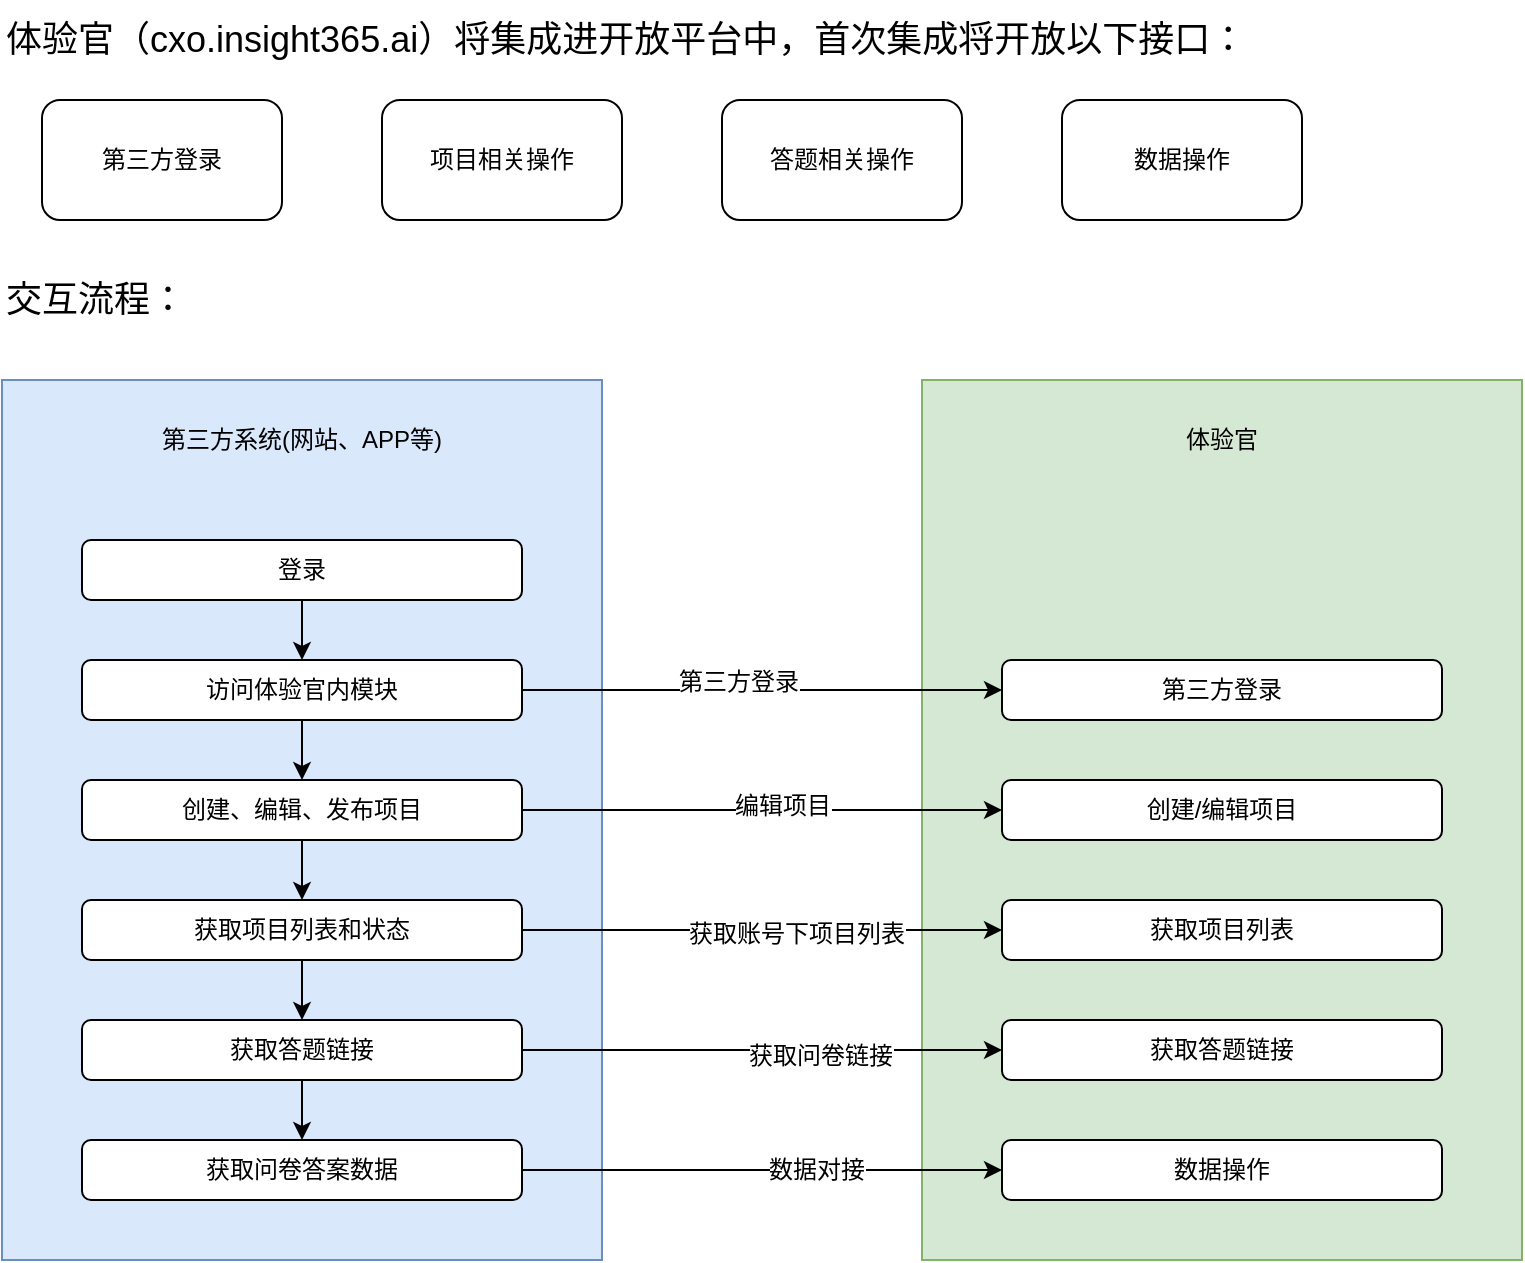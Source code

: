 <mxfile version="12.1.3" type="github" pages="1">
  <diagram id="HFB67nLXNsSxKryIQF91" name="Page-1">
    <mxGraphModel dx="885" dy="1772" grid="1" gridSize="10" guides="1" tooltips="1" connect="1" arrows="1" fold="1" page="1" pageScale="1" pageWidth="827" pageHeight="1169" math="0" shadow="0">
      <root>
        <mxCell id="0"/>
        <mxCell id="1" parent="0"/>
        <mxCell id="ypmYhKp9ZN-4LEL1DR35-29" value="" style="rounded=0;whiteSpace=wrap;html=1;fillColor=#d5e8d4;strokeColor=#82b366;" vertex="1" parent="1">
          <mxGeometry x="520" y="20" width="300" height="440" as="geometry"/>
        </mxCell>
        <mxCell id="ypmYhKp9ZN-4LEL1DR35-28" value="" style="rounded=0;whiteSpace=wrap;html=1;fillColor=#dae8fc;strokeColor=#6c8ebf;" vertex="1" parent="1">
          <mxGeometry x="60" y="20" width="300" height="440" as="geometry"/>
        </mxCell>
        <mxCell id="ypmYhKp9ZN-4LEL1DR35-11" style="edgeStyle=orthogonalEdgeStyle;rounded=0;orthogonalLoop=1;jettySize=auto;html=1;exitX=0.5;exitY=1;exitDx=0;exitDy=0;entryX=0.5;entryY=0;entryDx=0;entryDy=0;" edge="1" parent="1" source="ypmYhKp9ZN-4LEL1DR35-1" target="ypmYhKp9ZN-4LEL1DR35-2">
          <mxGeometry relative="1" as="geometry"/>
        </mxCell>
        <mxCell id="ypmYhKp9ZN-4LEL1DR35-1" value="登录" style="rounded=1;whiteSpace=wrap;html=1;" vertex="1" parent="1">
          <mxGeometry x="100" y="100" width="220" height="30" as="geometry"/>
        </mxCell>
        <mxCell id="ypmYhKp9ZN-4LEL1DR35-4" style="edgeStyle=orthogonalEdgeStyle;rounded=0;orthogonalLoop=1;jettySize=auto;html=1;entryX=0;entryY=0.5;entryDx=0;entryDy=0;" edge="1" parent="1" source="ypmYhKp9ZN-4LEL1DR35-2" target="ypmYhKp9ZN-4LEL1DR35-3">
          <mxGeometry relative="1" as="geometry"/>
        </mxCell>
        <mxCell id="ypmYhKp9ZN-4LEL1DR35-16" value="第三方登录" style="text;html=1;resizable=0;points=[];align=center;verticalAlign=middle;labelBackgroundColor=#ffffff;" vertex="1" connectable="0" parent="ypmYhKp9ZN-4LEL1DR35-4">
          <mxGeometry x="-0.1" y="4" relative="1" as="geometry">
            <mxPoint as="offset"/>
          </mxGeometry>
        </mxCell>
        <mxCell id="ypmYhKp9ZN-4LEL1DR35-12" style="edgeStyle=orthogonalEdgeStyle;rounded=0;orthogonalLoop=1;jettySize=auto;html=1;exitX=0.5;exitY=1;exitDx=0;exitDy=0;" edge="1" parent="1" source="ypmYhKp9ZN-4LEL1DR35-2" target="ypmYhKp9ZN-4LEL1DR35-5">
          <mxGeometry relative="1" as="geometry"/>
        </mxCell>
        <mxCell id="ypmYhKp9ZN-4LEL1DR35-2" value="访问体验官内模块" style="rounded=1;whiteSpace=wrap;html=1;" vertex="1" parent="1">
          <mxGeometry x="100" y="160" width="220" height="30" as="geometry"/>
        </mxCell>
        <mxCell id="ypmYhKp9ZN-4LEL1DR35-3" value="第三方登录" style="rounded=1;whiteSpace=wrap;html=1;" vertex="1" parent="1">
          <mxGeometry x="560" y="160" width="220" height="30" as="geometry"/>
        </mxCell>
        <mxCell id="ypmYhKp9ZN-4LEL1DR35-13" style="edgeStyle=orthogonalEdgeStyle;rounded=0;orthogonalLoop=1;jettySize=auto;html=1;exitX=0.5;exitY=1;exitDx=0;exitDy=0;entryX=0.5;entryY=0;entryDx=0;entryDy=0;" edge="1" parent="1" source="ypmYhKp9ZN-4LEL1DR35-5" target="ypmYhKp9ZN-4LEL1DR35-7">
          <mxGeometry relative="1" as="geometry"/>
        </mxCell>
        <mxCell id="ypmYhKp9ZN-4LEL1DR35-17" style="edgeStyle=orthogonalEdgeStyle;rounded=0;orthogonalLoop=1;jettySize=auto;html=1;exitX=1;exitY=0.5;exitDx=0;exitDy=0;" edge="1" parent="1" source="ypmYhKp9ZN-4LEL1DR35-5" target="ypmYhKp9ZN-4LEL1DR35-10">
          <mxGeometry relative="1" as="geometry"/>
        </mxCell>
        <mxCell id="ypmYhKp9ZN-4LEL1DR35-18" value="编辑项目" style="text;html=1;resizable=0;points=[];align=center;verticalAlign=middle;labelBackgroundColor=#ffffff;" vertex="1" connectable="0" parent="ypmYhKp9ZN-4LEL1DR35-17">
          <mxGeometry x="0.083" y="2" relative="1" as="geometry">
            <mxPoint as="offset"/>
          </mxGeometry>
        </mxCell>
        <mxCell id="ypmYhKp9ZN-4LEL1DR35-5" value="创建、编辑、发布项目" style="rounded=1;whiteSpace=wrap;html=1;" vertex="1" parent="1">
          <mxGeometry x="100" y="220" width="220" height="30" as="geometry"/>
        </mxCell>
        <mxCell id="ypmYhKp9ZN-4LEL1DR35-14" style="edgeStyle=orthogonalEdgeStyle;rounded=0;orthogonalLoop=1;jettySize=auto;html=1;exitX=0.5;exitY=1;exitDx=0;exitDy=0;entryX=0.5;entryY=0;entryDx=0;entryDy=0;" edge="1" parent="1" source="ypmYhKp9ZN-4LEL1DR35-7" target="ypmYhKp9ZN-4LEL1DR35-8">
          <mxGeometry relative="1" as="geometry"/>
        </mxCell>
        <mxCell id="ypmYhKp9ZN-4LEL1DR35-22" style="edgeStyle=orthogonalEdgeStyle;rounded=0;orthogonalLoop=1;jettySize=auto;html=1;" edge="1" parent="1" source="ypmYhKp9ZN-4LEL1DR35-7" target="ypmYhKp9ZN-4LEL1DR35-19">
          <mxGeometry relative="1" as="geometry"/>
        </mxCell>
        <mxCell id="ypmYhKp9ZN-4LEL1DR35-23" value="获取账号下项目列表" style="text;html=1;resizable=0;points=[];align=center;verticalAlign=middle;labelBackgroundColor=#ffffff;" vertex="1" connectable="0" parent="ypmYhKp9ZN-4LEL1DR35-22">
          <mxGeometry x="0.142" y="-2" relative="1" as="geometry">
            <mxPoint as="offset"/>
          </mxGeometry>
        </mxCell>
        <mxCell id="ypmYhKp9ZN-4LEL1DR35-7" value="获取项目列表和状态" style="rounded=1;whiteSpace=wrap;html=1;" vertex="1" parent="1">
          <mxGeometry x="100" y="280" width="220" height="30" as="geometry"/>
        </mxCell>
        <mxCell id="ypmYhKp9ZN-4LEL1DR35-15" style="edgeStyle=orthogonalEdgeStyle;rounded=0;orthogonalLoop=1;jettySize=auto;html=1;exitX=0.5;exitY=1;exitDx=0;exitDy=0;entryX=0.5;entryY=0;entryDx=0;entryDy=0;" edge="1" parent="1" source="ypmYhKp9ZN-4LEL1DR35-8" target="ypmYhKp9ZN-4LEL1DR35-9">
          <mxGeometry relative="1" as="geometry"/>
        </mxCell>
        <mxCell id="ypmYhKp9ZN-4LEL1DR35-24" style="edgeStyle=orthogonalEdgeStyle;rounded=0;orthogonalLoop=1;jettySize=auto;html=1;entryX=0;entryY=0.5;entryDx=0;entryDy=0;" edge="1" parent="1" source="ypmYhKp9ZN-4LEL1DR35-8" target="ypmYhKp9ZN-4LEL1DR35-20">
          <mxGeometry relative="1" as="geometry"/>
        </mxCell>
        <mxCell id="ypmYhKp9ZN-4LEL1DR35-25" value="获取问卷链接" style="text;html=1;resizable=0;points=[];align=center;verticalAlign=middle;labelBackgroundColor=#ffffff;" vertex="1" connectable="0" parent="ypmYhKp9ZN-4LEL1DR35-24">
          <mxGeometry x="0.242" y="-3" relative="1" as="geometry">
            <mxPoint as="offset"/>
          </mxGeometry>
        </mxCell>
        <mxCell id="ypmYhKp9ZN-4LEL1DR35-8" value="获取答题链接" style="rounded=1;whiteSpace=wrap;html=1;" vertex="1" parent="1">
          <mxGeometry x="100" y="340" width="220" height="30" as="geometry"/>
        </mxCell>
        <mxCell id="ypmYhKp9ZN-4LEL1DR35-26" style="edgeStyle=orthogonalEdgeStyle;rounded=0;orthogonalLoop=1;jettySize=auto;html=1;entryX=0;entryY=0.5;entryDx=0;entryDy=0;" edge="1" parent="1" source="ypmYhKp9ZN-4LEL1DR35-9" target="ypmYhKp9ZN-4LEL1DR35-21">
          <mxGeometry relative="1" as="geometry"/>
        </mxCell>
        <mxCell id="ypmYhKp9ZN-4LEL1DR35-27" value="数据对接" style="text;html=1;resizable=0;points=[];align=center;verticalAlign=middle;labelBackgroundColor=#ffffff;" vertex="1" connectable="0" parent="ypmYhKp9ZN-4LEL1DR35-26">
          <mxGeometry x="0.225" relative="1" as="geometry">
            <mxPoint as="offset"/>
          </mxGeometry>
        </mxCell>
        <mxCell id="ypmYhKp9ZN-4LEL1DR35-9" value="获取问卷答案数据" style="rounded=1;whiteSpace=wrap;html=1;" vertex="1" parent="1">
          <mxGeometry x="100" y="400" width="220" height="30" as="geometry"/>
        </mxCell>
        <mxCell id="ypmYhKp9ZN-4LEL1DR35-10" value="创建/编辑项目" style="rounded=1;whiteSpace=wrap;html=1;" vertex="1" parent="1">
          <mxGeometry x="560" y="220" width="220" height="30" as="geometry"/>
        </mxCell>
        <mxCell id="ypmYhKp9ZN-4LEL1DR35-19" value="获取项目列表" style="rounded=1;whiteSpace=wrap;html=1;" vertex="1" parent="1">
          <mxGeometry x="560" y="280" width="220" height="30" as="geometry"/>
        </mxCell>
        <mxCell id="ypmYhKp9ZN-4LEL1DR35-20" value="获取答题链接" style="rounded=1;whiteSpace=wrap;html=1;" vertex="1" parent="1">
          <mxGeometry x="560" y="340" width="220" height="30" as="geometry"/>
        </mxCell>
        <mxCell id="ypmYhKp9ZN-4LEL1DR35-21" value="数据操作" style="rounded=1;whiteSpace=wrap;html=1;" vertex="1" parent="1">
          <mxGeometry x="560" y="400" width="220" height="30" as="geometry"/>
        </mxCell>
        <mxCell id="ypmYhKp9ZN-4LEL1DR35-30" value="第三方系统(网站、APP等)" style="text;html=1;strokeColor=none;fillColor=none;align=center;verticalAlign=middle;whiteSpace=wrap;rounded=0;" vertex="1" parent="1">
          <mxGeometry x="130" y="40" width="160" height="20" as="geometry"/>
        </mxCell>
        <mxCell id="ypmYhKp9ZN-4LEL1DR35-31" value="体验官" style="text;html=1;strokeColor=none;fillColor=none;align=center;verticalAlign=middle;whiteSpace=wrap;rounded=0;" vertex="1" parent="1">
          <mxGeometry x="650" y="40" width="40" height="20" as="geometry"/>
        </mxCell>
        <mxCell id="ypmYhKp9ZN-4LEL1DR35-37" value="" style="group" vertex="1" connectable="0" parent="1">
          <mxGeometry x="80" y="-120" width="630" height="60" as="geometry"/>
        </mxCell>
        <mxCell id="ypmYhKp9ZN-4LEL1DR35-32" value="第三方登录" style="rounded=1;whiteSpace=wrap;html=1;" vertex="1" parent="ypmYhKp9ZN-4LEL1DR35-37">
          <mxGeometry width="120" height="60" as="geometry"/>
        </mxCell>
        <mxCell id="ypmYhKp9ZN-4LEL1DR35-33" value="项目相关操作" style="rounded=1;whiteSpace=wrap;html=1;" vertex="1" parent="ypmYhKp9ZN-4LEL1DR35-37">
          <mxGeometry x="170" width="120" height="60" as="geometry"/>
        </mxCell>
        <mxCell id="ypmYhKp9ZN-4LEL1DR35-34" value="答题相关操作" style="rounded=1;whiteSpace=wrap;html=1;" vertex="1" parent="ypmYhKp9ZN-4LEL1DR35-37">
          <mxGeometry x="340" width="120" height="60" as="geometry"/>
        </mxCell>
        <mxCell id="ypmYhKp9ZN-4LEL1DR35-35" value="数据操作" style="rounded=1;whiteSpace=wrap;html=1;" vertex="1" parent="ypmYhKp9ZN-4LEL1DR35-37">
          <mxGeometry x="510" width="120" height="60" as="geometry"/>
        </mxCell>
        <mxCell id="ypmYhKp9ZN-4LEL1DR35-38" value="&lt;font style=&quot;font-size: 18px&quot;&gt;体验官（cxo.insight365.ai）将集成进开放平台中，首次集成将开放以下接口：&lt;/font&gt;" style="text;html=1;strokeColor=none;fillColor=none;align=left;verticalAlign=middle;whiteSpace=wrap;rounded=0;" vertex="1" parent="1">
          <mxGeometry x="60" y="-170" width="650" height="40" as="geometry"/>
        </mxCell>
        <mxCell id="ypmYhKp9ZN-4LEL1DR35-39" value="&lt;font style=&quot;font-size: 18px&quot;&gt;交互流程：&lt;/font&gt;" style="text;html=1;strokeColor=none;fillColor=none;align=left;verticalAlign=middle;whiteSpace=wrap;rounded=0;" vertex="1" parent="1">
          <mxGeometry x="60" y="-40" width="650" height="40" as="geometry"/>
        </mxCell>
      </root>
    </mxGraphModel>
  </diagram>
</mxfile>
